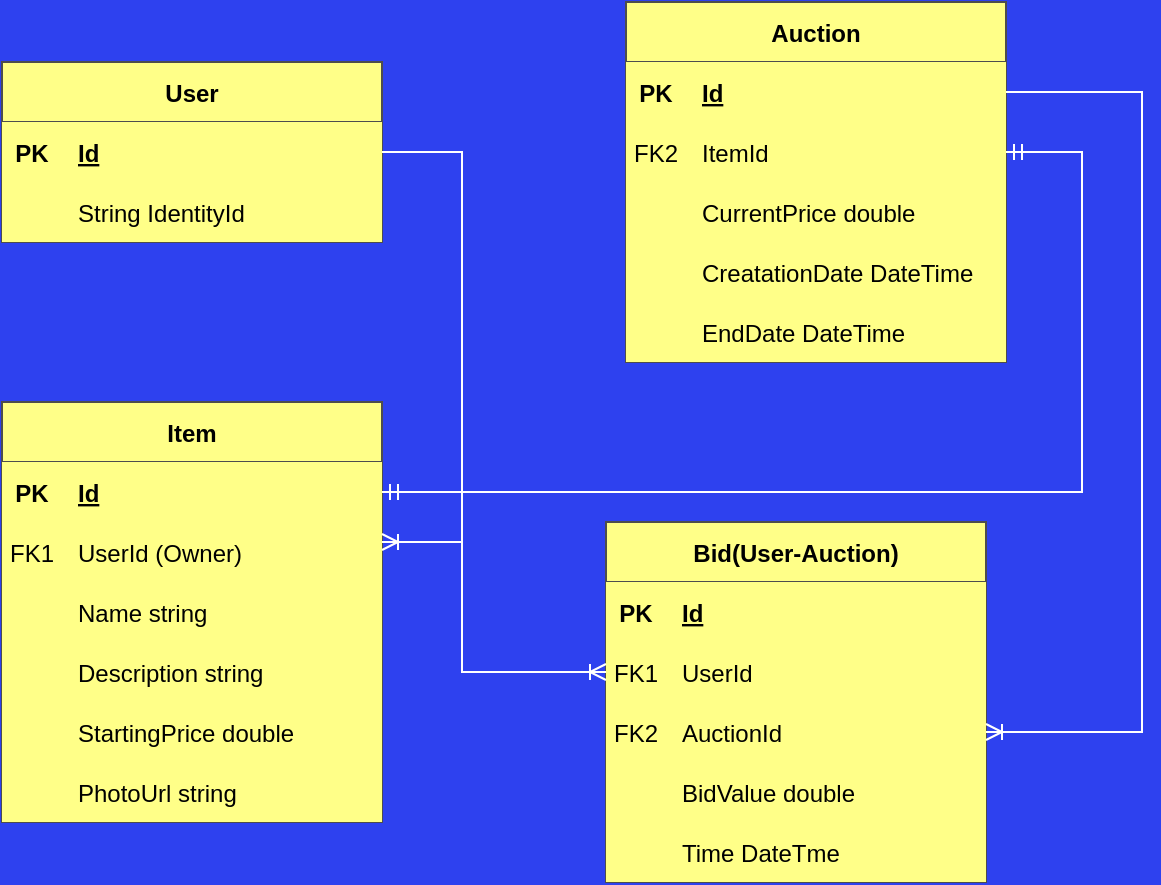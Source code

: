 <mxfile version="16.5.1" type="device"><diagram id="R2lEEEUBdFMjLlhIrx00" name="Page-1"><mxGraphModel dx="745" dy="531" grid="1" gridSize="10" guides="1" tooltips="1" connect="1" arrows="1" fold="0" page="1" pageScale="1" pageWidth="827" pageHeight="1169" background="#2E41EF" math="0" shadow="0" extFonts="Permanent Marker^https://fonts.googleapis.com/css?family=Permanent+Marker"><root><mxCell id="0"/><mxCell id="1" parent="0"/><mxCell id="C-vyLk0tnHw3VtMMgP7b-2" value="Auction" style="shape=table;startSize=30;container=1;collapsible=1;childLayout=tableLayout;fixedRows=1;rowLines=0;fontStyle=1;align=center;resizeLast=1;fillColor=#ffff88;strokeColor=#4D4D4D;" parent="1" vertex="1"><mxGeometry x="322" y="50" width="190" height="180" as="geometry"/></mxCell><mxCell id="C-vyLk0tnHw3VtMMgP7b-3" value="" style="shape=partialRectangle;collapsible=0;dropTarget=0;pointerEvents=0;fillColor=#ffff88;points=[[0,0.5],[1,0.5]];portConstraint=eastwest;top=0;left=0;right=0;bottom=1;strokeColor=#4D4D4D;" parent="C-vyLk0tnHw3VtMMgP7b-2" vertex="1"><mxGeometry y="30" width="190" height="30" as="geometry"/></mxCell><mxCell id="C-vyLk0tnHw3VtMMgP7b-4" value="PK" style="shape=partialRectangle;overflow=hidden;connectable=0;fillColor=#ffff88;top=0;left=0;bottom=0;right=0;fontStyle=1;strokeColor=#4D4D4D;" parent="C-vyLk0tnHw3VtMMgP7b-3" vertex="1"><mxGeometry width="30" height="30" as="geometry"><mxRectangle width="30" height="30" as="alternateBounds"/></mxGeometry></mxCell><mxCell id="C-vyLk0tnHw3VtMMgP7b-5" value="Id" style="shape=partialRectangle;overflow=hidden;connectable=0;fillColor=#ffff88;top=0;left=0;bottom=0;right=0;align=left;spacingLeft=6;fontStyle=5;strokeColor=#4D4D4D;" parent="C-vyLk0tnHw3VtMMgP7b-3" vertex="1"><mxGeometry x="30" width="160" height="30" as="geometry"><mxRectangle width="160" height="30" as="alternateBounds"/></mxGeometry></mxCell><mxCell id="C-vyLk0tnHw3VtMMgP7b-9" value="" style="shape=partialRectangle;collapsible=0;dropTarget=0;pointerEvents=0;fillColor=#ffff88;points=[[0,0.5],[1,0.5]];portConstraint=eastwest;top=0;left=0;right=0;bottom=0;strokeColor=#4D4D4D;" parent="C-vyLk0tnHw3VtMMgP7b-2" vertex="1"><mxGeometry y="60" width="190" height="30" as="geometry"/></mxCell><mxCell id="C-vyLk0tnHw3VtMMgP7b-10" value="FK2" style="shape=partialRectangle;overflow=hidden;connectable=0;fillColor=#ffff88;top=0;left=0;bottom=0;right=0;strokeColor=#4D4D4D;" parent="C-vyLk0tnHw3VtMMgP7b-9" vertex="1"><mxGeometry width="30" height="30" as="geometry"><mxRectangle width="30" height="30" as="alternateBounds"/></mxGeometry></mxCell><mxCell id="C-vyLk0tnHw3VtMMgP7b-11" value="ItemId" style="shape=partialRectangle;overflow=hidden;connectable=0;fillColor=#ffff88;top=0;left=0;bottom=0;right=0;align=left;spacingLeft=6;strokeColor=#4D4D4D;" parent="C-vyLk0tnHw3VtMMgP7b-9" vertex="1"><mxGeometry x="30" width="160" height="30" as="geometry"><mxRectangle width="160" height="30" as="alternateBounds"/></mxGeometry></mxCell><mxCell id="TbFWfzLCsaiqdwjWZPaQ-19" style="shape=partialRectangle;collapsible=0;dropTarget=0;pointerEvents=0;fillColor=#ffff88;points=[[0,0.5],[1,0.5]];portConstraint=eastwest;top=0;left=0;right=0;bottom=0;strokeColor=#4D4D4D;" parent="C-vyLk0tnHw3VtMMgP7b-2" vertex="1"><mxGeometry y="90" width="190" height="30" as="geometry"/></mxCell><mxCell id="TbFWfzLCsaiqdwjWZPaQ-20" style="shape=partialRectangle;overflow=hidden;connectable=0;fillColor=#ffff88;top=0;left=0;bottom=0;right=0;strokeColor=#4D4D4D;" parent="TbFWfzLCsaiqdwjWZPaQ-19" vertex="1"><mxGeometry width="30" height="30" as="geometry"><mxRectangle width="30" height="30" as="alternateBounds"/></mxGeometry></mxCell><mxCell id="TbFWfzLCsaiqdwjWZPaQ-21" value="CurrentPrice double" style="shape=partialRectangle;overflow=hidden;connectable=0;fillColor=#ffff88;top=0;left=0;bottom=0;right=0;align=left;spacingLeft=6;strokeColor=#4D4D4D;" parent="TbFWfzLCsaiqdwjWZPaQ-19" vertex="1"><mxGeometry x="30" width="160" height="30" as="geometry"><mxRectangle width="160" height="30" as="alternateBounds"/></mxGeometry></mxCell><mxCell id="0h9evTjK4zj8P_54a86E-1" style="shape=partialRectangle;collapsible=0;dropTarget=0;pointerEvents=0;fillColor=#ffff88;points=[[0,0.5],[1,0.5]];portConstraint=eastwest;top=0;left=0;right=0;bottom=0;strokeColor=#4D4D4D;" parent="C-vyLk0tnHw3VtMMgP7b-2" vertex="1"><mxGeometry y="120" width="190" height="30" as="geometry"/></mxCell><mxCell id="0h9evTjK4zj8P_54a86E-2" style="shape=partialRectangle;overflow=hidden;connectable=0;fillColor=#ffff88;top=0;left=0;bottom=0;right=0;strokeColor=#4D4D4D;" parent="0h9evTjK4zj8P_54a86E-1" vertex="1"><mxGeometry width="30" height="30" as="geometry"><mxRectangle width="30" height="30" as="alternateBounds"/></mxGeometry></mxCell><mxCell id="0h9evTjK4zj8P_54a86E-3" value="CreatationDate DateTime" style="shape=partialRectangle;overflow=hidden;connectable=0;fillColor=#ffff88;top=0;left=0;bottom=0;right=0;align=left;spacingLeft=6;strokeColor=#4D4D4D;" parent="0h9evTjK4zj8P_54a86E-1" vertex="1"><mxGeometry x="30" width="160" height="30" as="geometry"><mxRectangle width="160" height="30" as="alternateBounds"/></mxGeometry></mxCell><mxCell id="0h9evTjK4zj8P_54a86E-4" style="shape=partialRectangle;collapsible=0;dropTarget=0;pointerEvents=0;fillColor=#ffff88;points=[[0,0.5],[1,0.5]];portConstraint=eastwest;top=0;left=0;right=0;bottom=0;strokeColor=#4D4D4D;" parent="C-vyLk0tnHw3VtMMgP7b-2" vertex="1"><mxGeometry y="150" width="190" height="30" as="geometry"/></mxCell><mxCell id="0h9evTjK4zj8P_54a86E-5" style="shape=partialRectangle;overflow=hidden;connectable=0;fillColor=#ffff88;top=0;left=0;bottom=0;right=0;strokeColor=#4D4D4D;" parent="0h9evTjK4zj8P_54a86E-4" vertex="1"><mxGeometry width="30" height="30" as="geometry"><mxRectangle width="30" height="30" as="alternateBounds"/></mxGeometry></mxCell><mxCell id="0h9evTjK4zj8P_54a86E-6" value="EndDate DateTime" style="shape=partialRectangle;overflow=hidden;connectable=0;fillColor=#ffff88;top=0;left=0;bottom=0;right=0;align=left;spacingLeft=6;strokeColor=#4D4D4D;" parent="0h9evTjK4zj8P_54a86E-4" vertex="1"><mxGeometry x="30" width="160" height="30" as="geometry"><mxRectangle width="160" height="30" as="alternateBounds"/></mxGeometry></mxCell><mxCell id="C-vyLk0tnHw3VtMMgP7b-13" value="Item" style="shape=table;startSize=30;container=1;collapsible=1;childLayout=tableLayout;fixedRows=1;rowLines=0;fontStyle=1;align=center;resizeLast=1;fillColor=#ffff88;strokeColor=#4D4D4D;" parent="1" vertex="1"><mxGeometry x="10" y="250" width="190" height="210" as="geometry"/></mxCell><mxCell id="C-vyLk0tnHw3VtMMgP7b-14" value="" style="shape=partialRectangle;collapsible=0;dropTarget=0;pointerEvents=0;fillColor=#ffff88;points=[[0,0.5],[1,0.5]];portConstraint=eastwest;top=0;left=0;right=0;bottom=1;strokeColor=#4D4D4D;" parent="C-vyLk0tnHw3VtMMgP7b-13" vertex="1"><mxGeometry y="30" width="190" height="30" as="geometry"/></mxCell><mxCell id="C-vyLk0tnHw3VtMMgP7b-15" value="PK" style="shape=partialRectangle;overflow=hidden;connectable=0;fillColor=#ffff88;top=0;left=0;bottom=0;right=0;fontStyle=1;strokeColor=#4D4D4D;" parent="C-vyLk0tnHw3VtMMgP7b-14" vertex="1"><mxGeometry width="30" height="30" as="geometry"><mxRectangle width="30" height="30" as="alternateBounds"/></mxGeometry></mxCell><mxCell id="C-vyLk0tnHw3VtMMgP7b-16" value="Id" style="shape=partialRectangle;overflow=hidden;connectable=0;fillColor=#ffff88;top=0;left=0;bottom=0;right=0;align=left;spacingLeft=6;fontStyle=5;strokeColor=#4D4D4D;" parent="C-vyLk0tnHw3VtMMgP7b-14" vertex="1"><mxGeometry x="30" width="160" height="30" as="geometry"><mxRectangle width="160" height="30" as="alternateBounds"/></mxGeometry></mxCell><mxCell id="C-vyLk0tnHw3VtMMgP7b-17" value="" style="shape=partialRectangle;collapsible=0;dropTarget=0;pointerEvents=0;fillColor=#ffff88;points=[[0,0.5],[1,0.5]];portConstraint=eastwest;top=0;left=0;right=0;bottom=0;strokeColor=#4D4D4D;" parent="C-vyLk0tnHw3VtMMgP7b-13" vertex="1"><mxGeometry y="60" width="190" height="30" as="geometry"/></mxCell><mxCell id="C-vyLk0tnHw3VtMMgP7b-18" value="FK1" style="shape=partialRectangle;overflow=hidden;connectable=0;fillColor=#ffff88;top=0;left=0;bottom=0;right=0;strokeColor=#4D4D4D;" parent="C-vyLk0tnHw3VtMMgP7b-17" vertex="1"><mxGeometry width="30" height="30" as="geometry"><mxRectangle width="30" height="30" as="alternateBounds"/></mxGeometry></mxCell><mxCell id="C-vyLk0tnHw3VtMMgP7b-19" value="UserId (Owner)" style="shape=partialRectangle;overflow=hidden;connectable=0;fillColor=#ffff88;top=0;left=0;bottom=0;right=0;align=left;spacingLeft=6;strokeColor=#4D4D4D;" parent="C-vyLk0tnHw3VtMMgP7b-17" vertex="1"><mxGeometry x="30" width="160" height="30" as="geometry"><mxRectangle width="160" height="30" as="alternateBounds"/></mxGeometry></mxCell><mxCell id="vMyRCm1gf_f6hM1l780M-1" style="shape=partialRectangle;collapsible=0;dropTarget=0;pointerEvents=0;fillColor=#ffff88;points=[[0,0.5],[1,0.5]];portConstraint=eastwest;top=0;left=0;right=0;bottom=0;strokeColor=#4D4D4D;" vertex="1" parent="C-vyLk0tnHw3VtMMgP7b-13"><mxGeometry y="90" width="190" height="30" as="geometry"/></mxCell><mxCell id="vMyRCm1gf_f6hM1l780M-2" style="shape=partialRectangle;overflow=hidden;connectable=0;fillColor=#ffff88;top=0;left=0;bottom=0;right=0;strokeColor=#4D4D4D;" vertex="1" parent="vMyRCm1gf_f6hM1l780M-1"><mxGeometry width="30" height="30" as="geometry"><mxRectangle width="30" height="30" as="alternateBounds"/></mxGeometry></mxCell><mxCell id="vMyRCm1gf_f6hM1l780M-3" value="Name string" style="shape=partialRectangle;overflow=hidden;connectable=0;fillColor=#ffff88;top=0;left=0;bottom=0;right=0;align=left;spacingLeft=6;strokeColor=#4D4D4D;" vertex="1" parent="vMyRCm1gf_f6hM1l780M-1"><mxGeometry x="30" width="160" height="30" as="geometry"><mxRectangle width="160" height="30" as="alternateBounds"/></mxGeometry></mxCell><mxCell id="TbFWfzLCsaiqdwjWZPaQ-25" style="shape=partialRectangle;collapsible=0;dropTarget=0;pointerEvents=0;fillColor=#ffff88;points=[[0,0.5],[1,0.5]];portConstraint=eastwest;top=0;left=0;right=0;bottom=0;strokeColor=#4D4D4D;" parent="C-vyLk0tnHw3VtMMgP7b-13" vertex="1"><mxGeometry y="120" width="190" height="30" as="geometry"/></mxCell><mxCell id="TbFWfzLCsaiqdwjWZPaQ-26" style="shape=partialRectangle;overflow=hidden;connectable=0;fillColor=#ffff88;top=0;left=0;bottom=0;right=0;strokeColor=#4D4D4D;" parent="TbFWfzLCsaiqdwjWZPaQ-25" vertex="1"><mxGeometry width="30" height="30" as="geometry"><mxRectangle width="30" height="30" as="alternateBounds"/></mxGeometry></mxCell><mxCell id="TbFWfzLCsaiqdwjWZPaQ-27" value="Description string" style="shape=partialRectangle;overflow=hidden;connectable=0;fillColor=#ffff88;top=0;left=0;bottom=0;right=0;align=left;spacingLeft=6;strokeColor=#4D4D4D;" parent="TbFWfzLCsaiqdwjWZPaQ-25" vertex="1"><mxGeometry x="30" width="160" height="30" as="geometry"><mxRectangle width="160" height="30" as="alternateBounds"/></mxGeometry></mxCell><mxCell id="C-vyLk0tnHw3VtMMgP7b-20" value="" style="shape=partialRectangle;collapsible=0;dropTarget=0;pointerEvents=0;fillColor=#ffff88;points=[[0,0.5],[1,0.5]];portConstraint=eastwest;top=0;left=0;right=0;bottom=0;strokeColor=#4D4D4D;" parent="C-vyLk0tnHw3VtMMgP7b-13" vertex="1"><mxGeometry y="150" width="190" height="30" as="geometry"/></mxCell><mxCell id="C-vyLk0tnHw3VtMMgP7b-21" value="" style="shape=partialRectangle;overflow=hidden;connectable=0;fillColor=#ffff88;top=0;left=0;bottom=0;right=0;strokeColor=#4D4D4D;" parent="C-vyLk0tnHw3VtMMgP7b-20" vertex="1"><mxGeometry width="30" height="30" as="geometry"><mxRectangle width="30" height="30" as="alternateBounds"/></mxGeometry></mxCell><mxCell id="C-vyLk0tnHw3VtMMgP7b-22" value="StartingPrice double" style="shape=partialRectangle;overflow=hidden;connectable=0;fillColor=#ffff88;top=0;left=0;bottom=0;right=0;align=left;spacingLeft=6;strokeColor=#4D4D4D;" parent="C-vyLk0tnHw3VtMMgP7b-20" vertex="1"><mxGeometry x="30" width="160" height="30" as="geometry"><mxRectangle width="160" height="30" as="alternateBounds"/></mxGeometry></mxCell><mxCell id="CokMBGV1xn60YSJOYlUB-1" style="shape=partialRectangle;collapsible=0;dropTarget=0;pointerEvents=0;fillColor=#ffff88;points=[[0,0.5],[1,0.5]];portConstraint=eastwest;top=0;left=0;right=0;bottom=0;strokeColor=#4D4D4D;" parent="C-vyLk0tnHw3VtMMgP7b-13" vertex="1"><mxGeometry y="180" width="190" height="30" as="geometry"/></mxCell><mxCell id="CokMBGV1xn60YSJOYlUB-2" style="shape=partialRectangle;overflow=hidden;connectable=0;fillColor=#ffff88;top=0;left=0;bottom=0;right=0;strokeColor=#4D4D4D;" parent="CokMBGV1xn60YSJOYlUB-1" vertex="1"><mxGeometry width="30" height="30" as="geometry"><mxRectangle width="30" height="30" as="alternateBounds"/></mxGeometry></mxCell><mxCell id="CokMBGV1xn60YSJOYlUB-3" value="PhotoUrl string    " style="shape=partialRectangle;overflow=hidden;connectable=0;fillColor=#ffff88;top=0;left=0;bottom=0;right=0;align=left;spacingLeft=6;strokeColor=#4D4D4D;" parent="CokMBGV1xn60YSJOYlUB-1" vertex="1"><mxGeometry x="30" width="160" height="30" as="geometry"><mxRectangle width="160" height="30" as="alternateBounds"/></mxGeometry></mxCell><mxCell id="C-vyLk0tnHw3VtMMgP7b-23" value="User" style="shape=table;startSize=30;container=1;collapsible=1;childLayout=tableLayout;fixedRows=1;rowLines=0;fontStyle=1;align=center;resizeLast=1;fillColor=#ffff88;strokeColor=#4D4D4D;" parent="1" vertex="1"><mxGeometry x="10" y="80" width="190" height="90" as="geometry"/></mxCell><mxCell id="C-vyLk0tnHw3VtMMgP7b-24" value="" style="shape=partialRectangle;collapsible=0;dropTarget=0;pointerEvents=0;fillColor=#ffff88;points=[[0,0.5],[1,0.5]];portConstraint=eastwest;top=0;left=0;right=0;bottom=1;strokeColor=#4D4D4D;" parent="C-vyLk0tnHw3VtMMgP7b-23" vertex="1"><mxGeometry y="30" width="190" height="30" as="geometry"/></mxCell><mxCell id="C-vyLk0tnHw3VtMMgP7b-25" value="PK" style="shape=partialRectangle;overflow=hidden;connectable=0;fillColor=#ffff88;top=0;left=0;bottom=0;right=0;fontStyle=1;strokeColor=#4D4D4D;" parent="C-vyLk0tnHw3VtMMgP7b-24" vertex="1"><mxGeometry width="30" height="30" as="geometry"><mxRectangle width="30" height="30" as="alternateBounds"/></mxGeometry></mxCell><mxCell id="C-vyLk0tnHw3VtMMgP7b-26" value="Id" style="shape=partialRectangle;overflow=hidden;connectable=0;fillColor=#ffff88;top=0;left=0;bottom=0;right=0;align=left;spacingLeft=6;fontStyle=5;strokeColor=#4D4D4D;" parent="C-vyLk0tnHw3VtMMgP7b-24" vertex="1"><mxGeometry x="30" width="160" height="30" as="geometry"><mxRectangle width="160" height="30" as="alternateBounds"/></mxGeometry></mxCell><mxCell id="C-vyLk0tnHw3VtMMgP7b-27" value="" style="shape=partialRectangle;collapsible=0;dropTarget=0;pointerEvents=0;fillColor=#ffff88;points=[[0,0.5],[1,0.5]];portConstraint=eastwest;top=0;left=0;right=0;bottom=0;strokeColor=#4D4D4D;" parent="C-vyLk0tnHw3VtMMgP7b-23" vertex="1"><mxGeometry y="60" width="190" height="30" as="geometry"/></mxCell><mxCell id="C-vyLk0tnHw3VtMMgP7b-28" value="" style="shape=partialRectangle;overflow=hidden;connectable=0;fillColor=#ffff88;top=0;left=0;bottom=0;right=0;strokeColor=#4D4D4D;" parent="C-vyLk0tnHw3VtMMgP7b-27" vertex="1"><mxGeometry width="30" height="30" as="geometry"><mxRectangle width="30" height="30" as="alternateBounds"/></mxGeometry></mxCell><mxCell id="C-vyLk0tnHw3VtMMgP7b-29" value="String IdentityId" style="shape=partialRectangle;overflow=hidden;connectable=0;fillColor=#ffff88;top=0;left=0;bottom=0;right=0;align=left;spacingLeft=6;strokeColor=#4D4D4D;" parent="C-vyLk0tnHw3VtMMgP7b-27" vertex="1"><mxGeometry x="30" width="160" height="30" as="geometry"><mxRectangle width="160" height="30" as="alternateBounds"/></mxGeometry></mxCell><mxCell id="TbFWfzLCsaiqdwjWZPaQ-4" value="" style="edgeStyle=orthogonalEdgeStyle;fontSize=12;html=1;endArrow=ERoneToMany;rounded=0;exitX=1;exitY=0.5;exitDx=0;exitDy=0;fillColor=#ffff88;strokeColor=#FFFFFF;" parent="1" source="C-vyLk0tnHw3VtMMgP7b-24" target="C-vyLk0tnHw3VtMMgP7b-17" edge="1"><mxGeometry width="100" height="100" relative="1" as="geometry"><mxPoint x="320" y="165" as="sourcePoint"/><mxPoint x="400" y="195" as="targetPoint"/><Array as="points"><mxPoint x="240" y="125"/><mxPoint x="240" y="320"/></Array></mxGeometry></mxCell><mxCell id="TbFWfzLCsaiqdwjWZPaQ-5" value="Bid(User-Auction)" style="shape=table;startSize=30;container=1;collapsible=1;childLayout=tableLayout;fixedRows=1;rowLines=0;fontStyle=1;align=center;resizeLast=1;fillColor=#ffff88;strokeColor=#4D4D4D;" parent="1" vertex="1"><mxGeometry x="312" y="310" width="190" height="180" as="geometry"/></mxCell><mxCell id="TbFWfzLCsaiqdwjWZPaQ-6" value="" style="shape=partialRectangle;collapsible=0;dropTarget=0;pointerEvents=0;fillColor=#ffff88;points=[[0,0.5],[1,0.5]];portConstraint=eastwest;top=0;left=0;right=0;bottom=1;strokeColor=#4D4D4D;" parent="TbFWfzLCsaiqdwjWZPaQ-5" vertex="1"><mxGeometry y="30" width="190" height="30" as="geometry"/></mxCell><mxCell id="TbFWfzLCsaiqdwjWZPaQ-7" value="PK" style="shape=partialRectangle;overflow=hidden;connectable=0;fillColor=#ffff88;top=0;left=0;bottom=0;right=0;fontStyle=1;strokeColor=#4D4D4D;" parent="TbFWfzLCsaiqdwjWZPaQ-6" vertex="1"><mxGeometry width="30" height="30" as="geometry"><mxRectangle width="30" height="30" as="alternateBounds"/></mxGeometry></mxCell><mxCell id="TbFWfzLCsaiqdwjWZPaQ-8" value="Id" style="shape=partialRectangle;overflow=hidden;connectable=0;fillColor=#ffff88;top=0;left=0;bottom=0;right=0;align=left;spacingLeft=6;fontStyle=5;strokeColor=#4D4D4D;" parent="TbFWfzLCsaiqdwjWZPaQ-6" vertex="1"><mxGeometry x="30" width="160" height="30" as="geometry"><mxRectangle width="160" height="30" as="alternateBounds"/></mxGeometry></mxCell><mxCell id="TbFWfzLCsaiqdwjWZPaQ-9" value="" style="shape=partialRectangle;collapsible=0;dropTarget=0;pointerEvents=0;fillColor=#ffff88;points=[[0,0.5],[1,0.5]];portConstraint=eastwest;top=0;left=0;right=0;bottom=0;strokeColor=#4D4D4D;" parent="TbFWfzLCsaiqdwjWZPaQ-5" vertex="1"><mxGeometry y="60" width="190" height="30" as="geometry"/></mxCell><mxCell id="TbFWfzLCsaiqdwjWZPaQ-10" value="FK1" style="shape=partialRectangle;overflow=hidden;connectable=0;fillColor=#ffff88;top=0;left=0;bottom=0;right=0;strokeColor=#4D4D4D;" parent="TbFWfzLCsaiqdwjWZPaQ-9" vertex="1"><mxGeometry width="30" height="30" as="geometry"><mxRectangle width="30" height="30" as="alternateBounds"/></mxGeometry></mxCell><mxCell id="TbFWfzLCsaiqdwjWZPaQ-11" value="UserId" style="shape=partialRectangle;overflow=hidden;connectable=0;fillColor=#ffff88;top=0;left=0;bottom=0;right=0;align=left;spacingLeft=6;strokeColor=#4D4D4D;" parent="TbFWfzLCsaiqdwjWZPaQ-9" vertex="1"><mxGeometry x="30" width="160" height="30" as="geometry"><mxRectangle width="160" height="30" as="alternateBounds"/></mxGeometry></mxCell><mxCell id="TbFWfzLCsaiqdwjWZPaQ-12" value="" style="shape=partialRectangle;collapsible=0;dropTarget=0;pointerEvents=0;fillColor=#ffff88;points=[[0,0.5],[1,0.5]];portConstraint=eastwest;top=0;left=0;right=0;bottom=0;strokeColor=#4D4D4D;" parent="TbFWfzLCsaiqdwjWZPaQ-5" vertex="1"><mxGeometry y="90" width="190" height="30" as="geometry"/></mxCell><mxCell id="TbFWfzLCsaiqdwjWZPaQ-13" value="FK2" style="shape=partialRectangle;overflow=hidden;connectable=0;fillColor=#ffff88;top=0;left=0;bottom=0;right=0;strokeColor=#4D4D4D;" parent="TbFWfzLCsaiqdwjWZPaQ-12" vertex="1"><mxGeometry width="30" height="30" as="geometry"><mxRectangle width="30" height="30" as="alternateBounds"/></mxGeometry></mxCell><mxCell id="TbFWfzLCsaiqdwjWZPaQ-14" value="AuctionId" style="shape=partialRectangle;overflow=hidden;connectable=0;fillColor=#ffff88;top=0;left=0;bottom=0;right=0;align=left;spacingLeft=6;strokeColor=#4D4D4D;" parent="TbFWfzLCsaiqdwjWZPaQ-12" vertex="1"><mxGeometry x="30" width="160" height="30" as="geometry"><mxRectangle width="160" height="30" as="alternateBounds"/></mxGeometry></mxCell><mxCell id="TbFWfzLCsaiqdwjWZPaQ-22" style="shape=partialRectangle;collapsible=0;dropTarget=0;pointerEvents=0;fillColor=#ffff88;points=[[0,0.5],[1,0.5]];portConstraint=eastwest;top=0;left=0;right=0;bottom=0;strokeColor=#4D4D4D;" parent="TbFWfzLCsaiqdwjWZPaQ-5" vertex="1"><mxGeometry y="120" width="190" height="30" as="geometry"/></mxCell><mxCell id="TbFWfzLCsaiqdwjWZPaQ-23" style="shape=partialRectangle;overflow=hidden;connectable=0;fillColor=#ffff88;top=0;left=0;bottom=0;right=0;strokeColor=#4D4D4D;" parent="TbFWfzLCsaiqdwjWZPaQ-22" vertex="1"><mxGeometry width="30" height="30" as="geometry"><mxRectangle width="30" height="30" as="alternateBounds"/></mxGeometry></mxCell><mxCell id="TbFWfzLCsaiqdwjWZPaQ-24" value="BidValue double" style="shape=partialRectangle;overflow=hidden;connectable=0;fillColor=#ffff88;top=0;left=0;bottom=0;right=0;align=left;spacingLeft=6;strokeColor=#4D4D4D;" parent="TbFWfzLCsaiqdwjWZPaQ-22" vertex="1"><mxGeometry x="30" width="160" height="30" as="geometry"><mxRectangle width="160" height="30" as="alternateBounds"/></mxGeometry></mxCell><mxCell id="0h9evTjK4zj8P_54a86E-7" style="shape=partialRectangle;collapsible=0;dropTarget=0;pointerEvents=0;fillColor=#ffff88;points=[[0,0.5],[1,0.5]];portConstraint=eastwest;top=0;left=0;right=0;bottom=0;strokeColor=#4D4D4D;" parent="TbFWfzLCsaiqdwjWZPaQ-5" vertex="1"><mxGeometry y="150" width="190" height="30" as="geometry"/></mxCell><mxCell id="0h9evTjK4zj8P_54a86E-8" style="shape=partialRectangle;overflow=hidden;connectable=0;fillColor=#ffff88;top=0;left=0;bottom=0;right=0;strokeColor=#4D4D4D;" parent="0h9evTjK4zj8P_54a86E-7" vertex="1"><mxGeometry width="30" height="30" as="geometry"><mxRectangle width="30" height="30" as="alternateBounds"/></mxGeometry></mxCell><mxCell id="0h9evTjK4zj8P_54a86E-9" value="Time DateTme" style="shape=partialRectangle;overflow=hidden;connectable=0;fillColor=#ffff88;top=0;left=0;bottom=0;right=0;align=left;spacingLeft=6;strokeColor=#4D4D4D;" parent="0h9evTjK4zj8P_54a86E-7" vertex="1"><mxGeometry x="30" width="160" height="30" as="geometry"><mxRectangle width="160" height="30" as="alternateBounds"/></mxGeometry></mxCell><mxCell id="TbFWfzLCsaiqdwjWZPaQ-15" value="" style="edgeStyle=orthogonalEdgeStyle;fontSize=12;html=1;endArrow=ERoneToMany;rounded=0;exitX=1;exitY=0.5;exitDx=0;exitDy=0;entryX=0;entryY=0.5;entryDx=0;entryDy=0;fillColor=#ffff88;strokeColor=#FFFFFF;" parent="1" source="C-vyLk0tnHw3VtMMgP7b-24" target="TbFWfzLCsaiqdwjWZPaQ-9" edge="1"><mxGeometry width="100" height="100" relative="1" as="geometry"><mxPoint x="320" y="165" as="sourcePoint"/><mxPoint x="400" y="415" as="targetPoint"/><Array as="points"><mxPoint x="240" y="125"/><mxPoint x="240" y="385"/></Array></mxGeometry></mxCell><mxCell id="TbFWfzLCsaiqdwjWZPaQ-16" value="" style="edgeStyle=orthogonalEdgeStyle;fontSize=12;html=1;endArrow=ERmandOne;startArrow=ERmandOne;rounded=0;entryX=1;entryY=0.5;entryDx=0;entryDy=0;fillColor=#ffff88;strokeColor=#FFFFFF;" parent="1" source="C-vyLk0tnHw3VtMMgP7b-14" target="C-vyLk0tnHw3VtMMgP7b-9" edge="1"><mxGeometry width="100" height="100" relative="1" as="geometry"><mxPoint x="470" y="430" as="sourcePoint"/><mxPoint x="460" y="280" as="targetPoint"/><Array as="points"><mxPoint x="550" y="295"/><mxPoint x="550" y="125"/></Array></mxGeometry></mxCell><mxCell id="TbFWfzLCsaiqdwjWZPaQ-18" value="" style="edgeStyle=orthogonalEdgeStyle;fontSize=12;html=1;endArrow=ERoneToMany;rounded=0;entryX=1;entryY=0.5;entryDx=0;entryDy=0;exitX=1;exitY=0.5;exitDx=0;exitDy=0;jumpStyle=none;strokeColor=#FFFFFF;jumpSize=6;fillColor=#ffff88;" parent="1" source="C-vyLk0tnHw3VtMMgP7b-3" target="TbFWfzLCsaiqdwjWZPaQ-12" edge="1"><mxGeometry width="100" height="100" relative="1" as="geometry"><mxPoint x="192" y="650" as="sourcePoint"/><mxPoint x="292" y="550" as="targetPoint"/><Array as="points"><mxPoint x="580" y="95"/><mxPoint x="580" y="415"/></Array></mxGeometry></mxCell></root></mxGraphModel></diagram></mxfile>